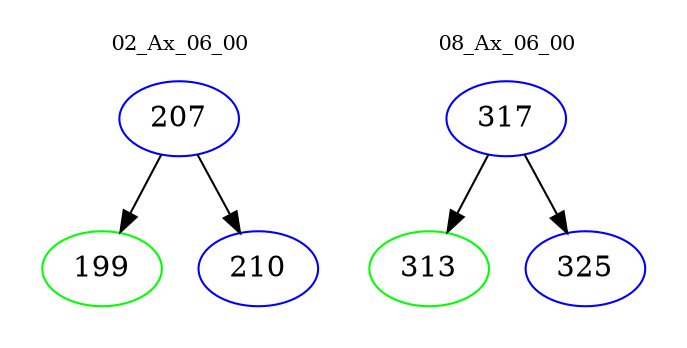 digraph{
subgraph cluster_0 {
color = white
label = "02_Ax_06_00";
fontsize=10;
T0_207 [label="207", color="blue"]
T0_207 -> T0_199 [color="black"]
T0_199 [label="199", color="green"]
T0_207 -> T0_210 [color="black"]
T0_210 [label="210", color="blue"]
}
subgraph cluster_1 {
color = white
label = "08_Ax_06_00";
fontsize=10;
T1_317 [label="317", color="blue"]
T1_317 -> T1_313 [color="black"]
T1_313 [label="313", color="green"]
T1_317 -> T1_325 [color="black"]
T1_325 [label="325", color="blue"]
}
}
